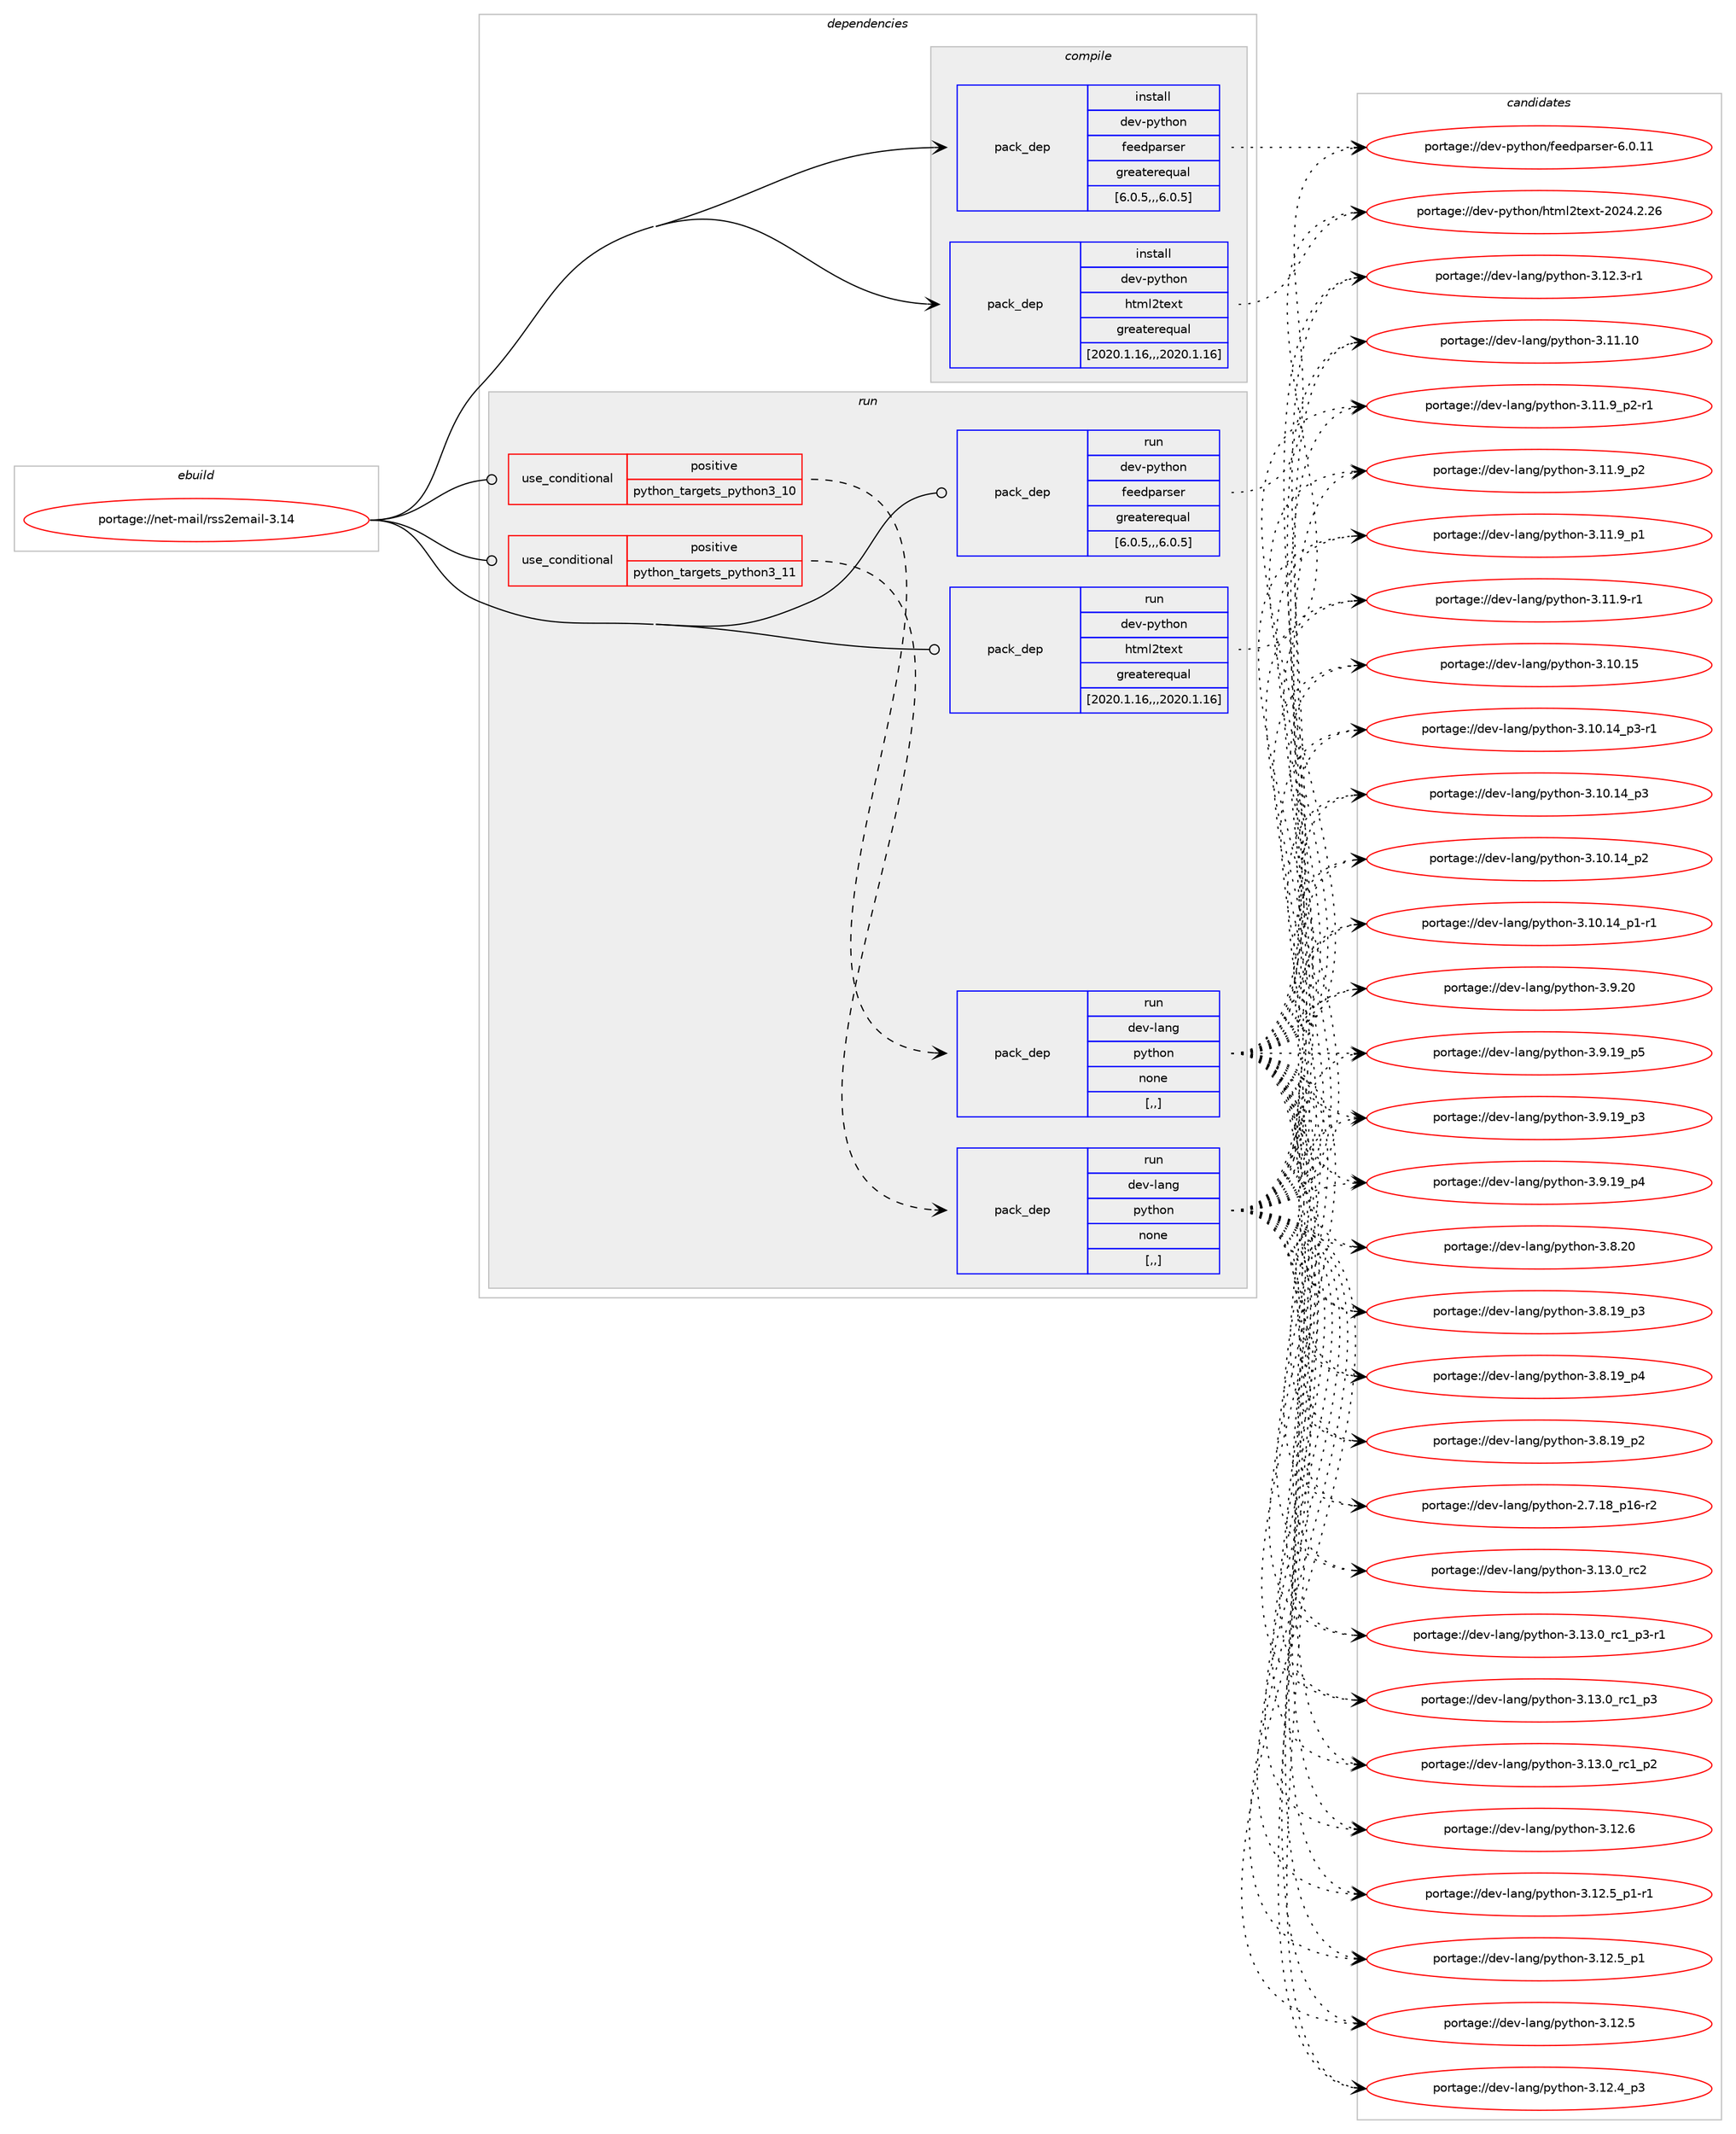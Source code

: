 digraph prolog {

# *************
# Graph options
# *************

newrank=true;
concentrate=true;
compound=true;
graph [rankdir=LR,fontname=Helvetica,fontsize=10,ranksep=1.5];#, ranksep=2.5, nodesep=0.2];
edge  [arrowhead=vee];
node  [fontname=Helvetica,fontsize=10];

# **********
# The ebuild
# **********

subgraph cluster_leftcol {
color=gray;
label=<<i>ebuild</i>>;
id [label="portage://net-mail/rss2email-3.14", color=red, width=4, href="../net-mail/rss2email-3.14.svg"];
}

# ****************
# The dependencies
# ****************

subgraph cluster_midcol {
color=gray;
label=<<i>dependencies</i>>;
subgraph cluster_compile {
fillcolor="#eeeeee";
style=filled;
label=<<i>compile</i>>;
subgraph pack640602 {
dependency876837 [label=<<TABLE BORDER="0" CELLBORDER="1" CELLSPACING="0" CELLPADDING="4" WIDTH="220"><TR><TD ROWSPAN="6" CELLPADDING="30">pack_dep</TD></TR><TR><TD WIDTH="110">install</TD></TR><TR><TD>dev-python</TD></TR><TR><TD>feedparser</TD></TR><TR><TD>greaterequal</TD></TR><TR><TD>[6.0.5,,,6.0.5]</TD></TR></TABLE>>, shape=none, color=blue];
}
id:e -> dependency876837:w [weight=20,style="solid",arrowhead="vee"];
subgraph pack640603 {
dependency876838 [label=<<TABLE BORDER="0" CELLBORDER="1" CELLSPACING="0" CELLPADDING="4" WIDTH="220"><TR><TD ROWSPAN="6" CELLPADDING="30">pack_dep</TD></TR><TR><TD WIDTH="110">install</TD></TR><TR><TD>dev-python</TD></TR><TR><TD>html2text</TD></TR><TR><TD>greaterequal</TD></TR><TR><TD>[2020.1.16,,,2020.1.16]</TD></TR></TABLE>>, shape=none, color=blue];
}
id:e -> dependency876838:w [weight=20,style="solid",arrowhead="vee"];
}
subgraph cluster_compileandrun {
fillcolor="#eeeeee";
style=filled;
label=<<i>compile and run</i>>;
}
subgraph cluster_run {
fillcolor="#eeeeee";
style=filled;
label=<<i>run</i>>;
subgraph cond229802 {
dependency876839 [label=<<TABLE BORDER="0" CELLBORDER="1" CELLSPACING="0" CELLPADDING="4"><TR><TD ROWSPAN="3" CELLPADDING="10">use_conditional</TD></TR><TR><TD>positive</TD></TR><TR><TD>python_targets_python3_10</TD></TR></TABLE>>, shape=none, color=red];
subgraph pack640604 {
dependency876840 [label=<<TABLE BORDER="0" CELLBORDER="1" CELLSPACING="0" CELLPADDING="4" WIDTH="220"><TR><TD ROWSPAN="6" CELLPADDING="30">pack_dep</TD></TR><TR><TD WIDTH="110">run</TD></TR><TR><TD>dev-lang</TD></TR><TR><TD>python</TD></TR><TR><TD>none</TD></TR><TR><TD>[,,]</TD></TR></TABLE>>, shape=none, color=blue];
}
dependency876839:e -> dependency876840:w [weight=20,style="dashed",arrowhead="vee"];
}
id:e -> dependency876839:w [weight=20,style="solid",arrowhead="odot"];
subgraph cond229803 {
dependency876841 [label=<<TABLE BORDER="0" CELLBORDER="1" CELLSPACING="0" CELLPADDING="4"><TR><TD ROWSPAN="3" CELLPADDING="10">use_conditional</TD></TR><TR><TD>positive</TD></TR><TR><TD>python_targets_python3_11</TD></TR></TABLE>>, shape=none, color=red];
subgraph pack640605 {
dependency876842 [label=<<TABLE BORDER="0" CELLBORDER="1" CELLSPACING="0" CELLPADDING="4" WIDTH="220"><TR><TD ROWSPAN="6" CELLPADDING="30">pack_dep</TD></TR><TR><TD WIDTH="110">run</TD></TR><TR><TD>dev-lang</TD></TR><TR><TD>python</TD></TR><TR><TD>none</TD></TR><TR><TD>[,,]</TD></TR></TABLE>>, shape=none, color=blue];
}
dependency876841:e -> dependency876842:w [weight=20,style="dashed",arrowhead="vee"];
}
id:e -> dependency876841:w [weight=20,style="solid",arrowhead="odot"];
subgraph pack640606 {
dependency876843 [label=<<TABLE BORDER="0" CELLBORDER="1" CELLSPACING="0" CELLPADDING="4" WIDTH="220"><TR><TD ROWSPAN="6" CELLPADDING="30">pack_dep</TD></TR><TR><TD WIDTH="110">run</TD></TR><TR><TD>dev-python</TD></TR><TR><TD>feedparser</TD></TR><TR><TD>greaterequal</TD></TR><TR><TD>[6.0.5,,,6.0.5]</TD></TR></TABLE>>, shape=none, color=blue];
}
id:e -> dependency876843:w [weight=20,style="solid",arrowhead="odot"];
subgraph pack640607 {
dependency876844 [label=<<TABLE BORDER="0" CELLBORDER="1" CELLSPACING="0" CELLPADDING="4" WIDTH="220"><TR><TD ROWSPAN="6" CELLPADDING="30">pack_dep</TD></TR><TR><TD WIDTH="110">run</TD></TR><TR><TD>dev-python</TD></TR><TR><TD>html2text</TD></TR><TR><TD>greaterequal</TD></TR><TR><TD>[2020.1.16,,,2020.1.16]</TD></TR></TABLE>>, shape=none, color=blue];
}
id:e -> dependency876844:w [weight=20,style="solid",arrowhead="odot"];
}
}

# **************
# The candidates
# **************

subgraph cluster_choices {
rank=same;
color=gray;
label=<<i>candidates</i>>;

subgraph choice640602 {
color=black;
nodesep=1;
choice10010111845112121116104111110471021011011001129711411510111445544648464949 [label="portage://dev-python/feedparser-6.0.11", color=red, width=4,href="../dev-python/feedparser-6.0.11.svg"];
dependency876837:e -> choice10010111845112121116104111110471021011011001129711411510111445544648464949:w [style=dotted,weight="100"];
}
subgraph choice640603 {
color=black;
nodesep=1;
choice10010111845112121116104111110471041161091085011610112011645504850524650465054 [label="portage://dev-python/html2text-2024.2.26", color=red, width=4,href="../dev-python/html2text-2024.2.26.svg"];
dependency876838:e -> choice10010111845112121116104111110471041161091085011610112011645504850524650465054:w [style=dotted,weight="100"];
}
subgraph choice640604 {
color=black;
nodesep=1;
choice10010111845108971101034711212111610411111045514649514648951149950 [label="portage://dev-lang/python-3.13.0_rc2", color=red, width=4,href="../dev-lang/python-3.13.0_rc2.svg"];
choice1001011184510897110103471121211161041111104551464951464895114994995112514511449 [label="portage://dev-lang/python-3.13.0_rc1_p3-r1", color=red, width=4,href="../dev-lang/python-3.13.0_rc1_p3-r1.svg"];
choice100101118451089711010347112121116104111110455146495146489511499499511251 [label="portage://dev-lang/python-3.13.0_rc1_p3", color=red, width=4,href="../dev-lang/python-3.13.0_rc1_p3.svg"];
choice100101118451089711010347112121116104111110455146495146489511499499511250 [label="portage://dev-lang/python-3.13.0_rc1_p2", color=red, width=4,href="../dev-lang/python-3.13.0_rc1_p2.svg"];
choice10010111845108971101034711212111610411111045514649504654 [label="portage://dev-lang/python-3.12.6", color=red, width=4,href="../dev-lang/python-3.12.6.svg"];
choice1001011184510897110103471121211161041111104551464950465395112494511449 [label="portage://dev-lang/python-3.12.5_p1-r1", color=red, width=4,href="../dev-lang/python-3.12.5_p1-r1.svg"];
choice100101118451089711010347112121116104111110455146495046539511249 [label="portage://dev-lang/python-3.12.5_p1", color=red, width=4,href="../dev-lang/python-3.12.5_p1.svg"];
choice10010111845108971101034711212111610411111045514649504653 [label="portage://dev-lang/python-3.12.5", color=red, width=4,href="../dev-lang/python-3.12.5.svg"];
choice100101118451089711010347112121116104111110455146495046529511251 [label="portage://dev-lang/python-3.12.4_p3", color=red, width=4,href="../dev-lang/python-3.12.4_p3.svg"];
choice100101118451089711010347112121116104111110455146495046514511449 [label="portage://dev-lang/python-3.12.3-r1", color=red, width=4,href="../dev-lang/python-3.12.3-r1.svg"];
choice1001011184510897110103471121211161041111104551464949464948 [label="portage://dev-lang/python-3.11.10", color=red, width=4,href="../dev-lang/python-3.11.10.svg"];
choice1001011184510897110103471121211161041111104551464949465795112504511449 [label="portage://dev-lang/python-3.11.9_p2-r1", color=red, width=4,href="../dev-lang/python-3.11.9_p2-r1.svg"];
choice100101118451089711010347112121116104111110455146494946579511250 [label="portage://dev-lang/python-3.11.9_p2", color=red, width=4,href="../dev-lang/python-3.11.9_p2.svg"];
choice100101118451089711010347112121116104111110455146494946579511249 [label="portage://dev-lang/python-3.11.9_p1", color=red, width=4,href="../dev-lang/python-3.11.9_p1.svg"];
choice100101118451089711010347112121116104111110455146494946574511449 [label="portage://dev-lang/python-3.11.9-r1", color=red, width=4,href="../dev-lang/python-3.11.9-r1.svg"];
choice1001011184510897110103471121211161041111104551464948464953 [label="portage://dev-lang/python-3.10.15", color=red, width=4,href="../dev-lang/python-3.10.15.svg"];
choice100101118451089711010347112121116104111110455146494846495295112514511449 [label="portage://dev-lang/python-3.10.14_p3-r1", color=red, width=4,href="../dev-lang/python-3.10.14_p3-r1.svg"];
choice10010111845108971101034711212111610411111045514649484649529511251 [label="portage://dev-lang/python-3.10.14_p3", color=red, width=4,href="../dev-lang/python-3.10.14_p3.svg"];
choice10010111845108971101034711212111610411111045514649484649529511250 [label="portage://dev-lang/python-3.10.14_p2", color=red, width=4,href="../dev-lang/python-3.10.14_p2.svg"];
choice100101118451089711010347112121116104111110455146494846495295112494511449 [label="portage://dev-lang/python-3.10.14_p1-r1", color=red, width=4,href="../dev-lang/python-3.10.14_p1-r1.svg"];
choice10010111845108971101034711212111610411111045514657465048 [label="portage://dev-lang/python-3.9.20", color=red, width=4,href="../dev-lang/python-3.9.20.svg"];
choice100101118451089711010347112121116104111110455146574649579511253 [label="portage://dev-lang/python-3.9.19_p5", color=red, width=4,href="../dev-lang/python-3.9.19_p5.svg"];
choice100101118451089711010347112121116104111110455146574649579511252 [label="portage://dev-lang/python-3.9.19_p4", color=red, width=4,href="../dev-lang/python-3.9.19_p4.svg"];
choice100101118451089711010347112121116104111110455146574649579511251 [label="portage://dev-lang/python-3.9.19_p3", color=red, width=4,href="../dev-lang/python-3.9.19_p3.svg"];
choice10010111845108971101034711212111610411111045514656465048 [label="portage://dev-lang/python-3.8.20", color=red, width=4,href="../dev-lang/python-3.8.20.svg"];
choice100101118451089711010347112121116104111110455146564649579511252 [label="portage://dev-lang/python-3.8.19_p4", color=red, width=4,href="../dev-lang/python-3.8.19_p4.svg"];
choice100101118451089711010347112121116104111110455146564649579511251 [label="portage://dev-lang/python-3.8.19_p3", color=red, width=4,href="../dev-lang/python-3.8.19_p3.svg"];
choice100101118451089711010347112121116104111110455146564649579511250 [label="portage://dev-lang/python-3.8.19_p2", color=red, width=4,href="../dev-lang/python-3.8.19_p2.svg"];
choice100101118451089711010347112121116104111110455046554649569511249544511450 [label="portage://dev-lang/python-2.7.18_p16-r2", color=red, width=4,href="../dev-lang/python-2.7.18_p16-r2.svg"];
dependency876840:e -> choice10010111845108971101034711212111610411111045514649514648951149950:w [style=dotted,weight="100"];
dependency876840:e -> choice1001011184510897110103471121211161041111104551464951464895114994995112514511449:w [style=dotted,weight="100"];
dependency876840:e -> choice100101118451089711010347112121116104111110455146495146489511499499511251:w [style=dotted,weight="100"];
dependency876840:e -> choice100101118451089711010347112121116104111110455146495146489511499499511250:w [style=dotted,weight="100"];
dependency876840:e -> choice10010111845108971101034711212111610411111045514649504654:w [style=dotted,weight="100"];
dependency876840:e -> choice1001011184510897110103471121211161041111104551464950465395112494511449:w [style=dotted,weight="100"];
dependency876840:e -> choice100101118451089711010347112121116104111110455146495046539511249:w [style=dotted,weight="100"];
dependency876840:e -> choice10010111845108971101034711212111610411111045514649504653:w [style=dotted,weight="100"];
dependency876840:e -> choice100101118451089711010347112121116104111110455146495046529511251:w [style=dotted,weight="100"];
dependency876840:e -> choice100101118451089711010347112121116104111110455146495046514511449:w [style=dotted,weight="100"];
dependency876840:e -> choice1001011184510897110103471121211161041111104551464949464948:w [style=dotted,weight="100"];
dependency876840:e -> choice1001011184510897110103471121211161041111104551464949465795112504511449:w [style=dotted,weight="100"];
dependency876840:e -> choice100101118451089711010347112121116104111110455146494946579511250:w [style=dotted,weight="100"];
dependency876840:e -> choice100101118451089711010347112121116104111110455146494946579511249:w [style=dotted,weight="100"];
dependency876840:e -> choice100101118451089711010347112121116104111110455146494946574511449:w [style=dotted,weight="100"];
dependency876840:e -> choice1001011184510897110103471121211161041111104551464948464953:w [style=dotted,weight="100"];
dependency876840:e -> choice100101118451089711010347112121116104111110455146494846495295112514511449:w [style=dotted,weight="100"];
dependency876840:e -> choice10010111845108971101034711212111610411111045514649484649529511251:w [style=dotted,weight="100"];
dependency876840:e -> choice10010111845108971101034711212111610411111045514649484649529511250:w [style=dotted,weight="100"];
dependency876840:e -> choice100101118451089711010347112121116104111110455146494846495295112494511449:w [style=dotted,weight="100"];
dependency876840:e -> choice10010111845108971101034711212111610411111045514657465048:w [style=dotted,weight="100"];
dependency876840:e -> choice100101118451089711010347112121116104111110455146574649579511253:w [style=dotted,weight="100"];
dependency876840:e -> choice100101118451089711010347112121116104111110455146574649579511252:w [style=dotted,weight="100"];
dependency876840:e -> choice100101118451089711010347112121116104111110455146574649579511251:w [style=dotted,weight="100"];
dependency876840:e -> choice10010111845108971101034711212111610411111045514656465048:w [style=dotted,weight="100"];
dependency876840:e -> choice100101118451089711010347112121116104111110455146564649579511252:w [style=dotted,weight="100"];
dependency876840:e -> choice100101118451089711010347112121116104111110455146564649579511251:w [style=dotted,weight="100"];
dependency876840:e -> choice100101118451089711010347112121116104111110455146564649579511250:w [style=dotted,weight="100"];
dependency876840:e -> choice100101118451089711010347112121116104111110455046554649569511249544511450:w [style=dotted,weight="100"];
}
subgraph choice640605 {
color=black;
nodesep=1;
choice10010111845108971101034711212111610411111045514649514648951149950 [label="portage://dev-lang/python-3.13.0_rc2", color=red, width=4,href="../dev-lang/python-3.13.0_rc2.svg"];
choice1001011184510897110103471121211161041111104551464951464895114994995112514511449 [label="portage://dev-lang/python-3.13.0_rc1_p3-r1", color=red, width=4,href="../dev-lang/python-3.13.0_rc1_p3-r1.svg"];
choice100101118451089711010347112121116104111110455146495146489511499499511251 [label="portage://dev-lang/python-3.13.0_rc1_p3", color=red, width=4,href="../dev-lang/python-3.13.0_rc1_p3.svg"];
choice100101118451089711010347112121116104111110455146495146489511499499511250 [label="portage://dev-lang/python-3.13.0_rc1_p2", color=red, width=4,href="../dev-lang/python-3.13.0_rc1_p2.svg"];
choice10010111845108971101034711212111610411111045514649504654 [label="portage://dev-lang/python-3.12.6", color=red, width=4,href="../dev-lang/python-3.12.6.svg"];
choice1001011184510897110103471121211161041111104551464950465395112494511449 [label="portage://dev-lang/python-3.12.5_p1-r1", color=red, width=4,href="../dev-lang/python-3.12.5_p1-r1.svg"];
choice100101118451089711010347112121116104111110455146495046539511249 [label="portage://dev-lang/python-3.12.5_p1", color=red, width=4,href="../dev-lang/python-3.12.5_p1.svg"];
choice10010111845108971101034711212111610411111045514649504653 [label="portage://dev-lang/python-3.12.5", color=red, width=4,href="../dev-lang/python-3.12.5.svg"];
choice100101118451089711010347112121116104111110455146495046529511251 [label="portage://dev-lang/python-3.12.4_p3", color=red, width=4,href="../dev-lang/python-3.12.4_p3.svg"];
choice100101118451089711010347112121116104111110455146495046514511449 [label="portage://dev-lang/python-3.12.3-r1", color=red, width=4,href="../dev-lang/python-3.12.3-r1.svg"];
choice1001011184510897110103471121211161041111104551464949464948 [label="portage://dev-lang/python-3.11.10", color=red, width=4,href="../dev-lang/python-3.11.10.svg"];
choice1001011184510897110103471121211161041111104551464949465795112504511449 [label="portage://dev-lang/python-3.11.9_p2-r1", color=red, width=4,href="../dev-lang/python-3.11.9_p2-r1.svg"];
choice100101118451089711010347112121116104111110455146494946579511250 [label="portage://dev-lang/python-3.11.9_p2", color=red, width=4,href="../dev-lang/python-3.11.9_p2.svg"];
choice100101118451089711010347112121116104111110455146494946579511249 [label="portage://dev-lang/python-3.11.9_p1", color=red, width=4,href="../dev-lang/python-3.11.9_p1.svg"];
choice100101118451089711010347112121116104111110455146494946574511449 [label="portage://dev-lang/python-3.11.9-r1", color=red, width=4,href="../dev-lang/python-3.11.9-r1.svg"];
choice1001011184510897110103471121211161041111104551464948464953 [label="portage://dev-lang/python-3.10.15", color=red, width=4,href="../dev-lang/python-3.10.15.svg"];
choice100101118451089711010347112121116104111110455146494846495295112514511449 [label="portage://dev-lang/python-3.10.14_p3-r1", color=red, width=4,href="../dev-lang/python-3.10.14_p3-r1.svg"];
choice10010111845108971101034711212111610411111045514649484649529511251 [label="portage://dev-lang/python-3.10.14_p3", color=red, width=4,href="../dev-lang/python-3.10.14_p3.svg"];
choice10010111845108971101034711212111610411111045514649484649529511250 [label="portage://dev-lang/python-3.10.14_p2", color=red, width=4,href="../dev-lang/python-3.10.14_p2.svg"];
choice100101118451089711010347112121116104111110455146494846495295112494511449 [label="portage://dev-lang/python-3.10.14_p1-r1", color=red, width=4,href="../dev-lang/python-3.10.14_p1-r1.svg"];
choice10010111845108971101034711212111610411111045514657465048 [label="portage://dev-lang/python-3.9.20", color=red, width=4,href="../dev-lang/python-3.9.20.svg"];
choice100101118451089711010347112121116104111110455146574649579511253 [label="portage://dev-lang/python-3.9.19_p5", color=red, width=4,href="../dev-lang/python-3.9.19_p5.svg"];
choice100101118451089711010347112121116104111110455146574649579511252 [label="portage://dev-lang/python-3.9.19_p4", color=red, width=4,href="../dev-lang/python-3.9.19_p4.svg"];
choice100101118451089711010347112121116104111110455146574649579511251 [label="portage://dev-lang/python-3.9.19_p3", color=red, width=4,href="../dev-lang/python-3.9.19_p3.svg"];
choice10010111845108971101034711212111610411111045514656465048 [label="portage://dev-lang/python-3.8.20", color=red, width=4,href="../dev-lang/python-3.8.20.svg"];
choice100101118451089711010347112121116104111110455146564649579511252 [label="portage://dev-lang/python-3.8.19_p4", color=red, width=4,href="../dev-lang/python-3.8.19_p4.svg"];
choice100101118451089711010347112121116104111110455146564649579511251 [label="portage://dev-lang/python-3.8.19_p3", color=red, width=4,href="../dev-lang/python-3.8.19_p3.svg"];
choice100101118451089711010347112121116104111110455146564649579511250 [label="portage://dev-lang/python-3.8.19_p2", color=red, width=4,href="../dev-lang/python-3.8.19_p2.svg"];
choice100101118451089711010347112121116104111110455046554649569511249544511450 [label="portage://dev-lang/python-2.7.18_p16-r2", color=red, width=4,href="../dev-lang/python-2.7.18_p16-r2.svg"];
dependency876842:e -> choice10010111845108971101034711212111610411111045514649514648951149950:w [style=dotted,weight="100"];
dependency876842:e -> choice1001011184510897110103471121211161041111104551464951464895114994995112514511449:w [style=dotted,weight="100"];
dependency876842:e -> choice100101118451089711010347112121116104111110455146495146489511499499511251:w [style=dotted,weight="100"];
dependency876842:e -> choice100101118451089711010347112121116104111110455146495146489511499499511250:w [style=dotted,weight="100"];
dependency876842:e -> choice10010111845108971101034711212111610411111045514649504654:w [style=dotted,weight="100"];
dependency876842:e -> choice1001011184510897110103471121211161041111104551464950465395112494511449:w [style=dotted,weight="100"];
dependency876842:e -> choice100101118451089711010347112121116104111110455146495046539511249:w [style=dotted,weight="100"];
dependency876842:e -> choice10010111845108971101034711212111610411111045514649504653:w [style=dotted,weight="100"];
dependency876842:e -> choice100101118451089711010347112121116104111110455146495046529511251:w [style=dotted,weight="100"];
dependency876842:e -> choice100101118451089711010347112121116104111110455146495046514511449:w [style=dotted,weight="100"];
dependency876842:e -> choice1001011184510897110103471121211161041111104551464949464948:w [style=dotted,weight="100"];
dependency876842:e -> choice1001011184510897110103471121211161041111104551464949465795112504511449:w [style=dotted,weight="100"];
dependency876842:e -> choice100101118451089711010347112121116104111110455146494946579511250:w [style=dotted,weight="100"];
dependency876842:e -> choice100101118451089711010347112121116104111110455146494946579511249:w [style=dotted,weight="100"];
dependency876842:e -> choice100101118451089711010347112121116104111110455146494946574511449:w [style=dotted,weight="100"];
dependency876842:e -> choice1001011184510897110103471121211161041111104551464948464953:w [style=dotted,weight="100"];
dependency876842:e -> choice100101118451089711010347112121116104111110455146494846495295112514511449:w [style=dotted,weight="100"];
dependency876842:e -> choice10010111845108971101034711212111610411111045514649484649529511251:w [style=dotted,weight="100"];
dependency876842:e -> choice10010111845108971101034711212111610411111045514649484649529511250:w [style=dotted,weight="100"];
dependency876842:e -> choice100101118451089711010347112121116104111110455146494846495295112494511449:w [style=dotted,weight="100"];
dependency876842:e -> choice10010111845108971101034711212111610411111045514657465048:w [style=dotted,weight="100"];
dependency876842:e -> choice100101118451089711010347112121116104111110455146574649579511253:w [style=dotted,weight="100"];
dependency876842:e -> choice100101118451089711010347112121116104111110455146574649579511252:w [style=dotted,weight="100"];
dependency876842:e -> choice100101118451089711010347112121116104111110455146574649579511251:w [style=dotted,weight="100"];
dependency876842:e -> choice10010111845108971101034711212111610411111045514656465048:w [style=dotted,weight="100"];
dependency876842:e -> choice100101118451089711010347112121116104111110455146564649579511252:w [style=dotted,weight="100"];
dependency876842:e -> choice100101118451089711010347112121116104111110455146564649579511251:w [style=dotted,weight="100"];
dependency876842:e -> choice100101118451089711010347112121116104111110455146564649579511250:w [style=dotted,weight="100"];
dependency876842:e -> choice100101118451089711010347112121116104111110455046554649569511249544511450:w [style=dotted,weight="100"];
}
subgraph choice640606 {
color=black;
nodesep=1;
choice10010111845112121116104111110471021011011001129711411510111445544648464949 [label="portage://dev-python/feedparser-6.0.11", color=red, width=4,href="../dev-python/feedparser-6.0.11.svg"];
dependency876843:e -> choice10010111845112121116104111110471021011011001129711411510111445544648464949:w [style=dotted,weight="100"];
}
subgraph choice640607 {
color=black;
nodesep=1;
choice10010111845112121116104111110471041161091085011610112011645504850524650465054 [label="portage://dev-python/html2text-2024.2.26", color=red, width=4,href="../dev-python/html2text-2024.2.26.svg"];
dependency876844:e -> choice10010111845112121116104111110471041161091085011610112011645504850524650465054:w [style=dotted,weight="100"];
}
}

}
